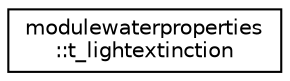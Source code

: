 digraph "Graphical Class Hierarchy"
{
 // LATEX_PDF_SIZE
  edge [fontname="Helvetica",fontsize="10",labelfontname="Helvetica",labelfontsize="10"];
  node [fontname="Helvetica",fontsize="10",shape=record];
  rankdir="LR";
  Node0 [label="modulewaterproperties\l::t_lightextinction",height=0.2,width=0.4,color="black", fillcolor="white", style="filled",URL="$structmodulewaterproperties_1_1t__lightextinction.html",tooltip=" "];
}
